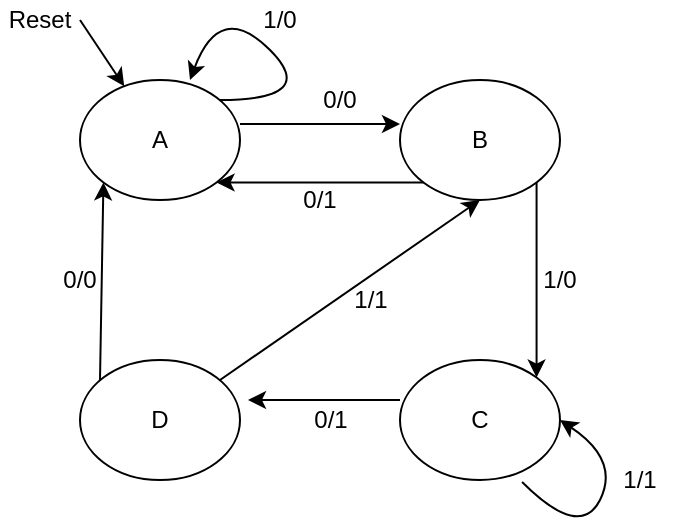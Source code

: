 <mxfile version="12.6.7" type="device"><diagram id="vALkcomsdY_gqE7RZPys" name="Page-1"><mxGraphModel dx="700" dy="752" grid="1" gridSize="10" guides="1" tooltips="1" connect="1" arrows="1" fold="1" page="1" pageScale="1" pageWidth="850" pageHeight="1100" math="0" shadow="0"><root><mxCell id="0"/><mxCell id="1" parent="0"/><mxCell id="SybaKFk64_EQcyGkQ6VQ-1" value="" style="ellipse;whiteSpace=wrap;html=1;" vertex="1" parent="1"><mxGeometry x="200" y="160" width="80" height="60" as="geometry"/></mxCell><mxCell id="SybaKFk64_EQcyGkQ6VQ-2" value="A" style="text;html=1;strokeColor=none;fillColor=none;align=center;verticalAlign=middle;whiteSpace=wrap;rounded=0;" vertex="1" parent="1"><mxGeometry x="220" y="180" width="40" height="20" as="geometry"/></mxCell><mxCell id="SybaKFk64_EQcyGkQ6VQ-3" value="" style="ellipse;whiteSpace=wrap;html=1;" vertex="1" parent="1"><mxGeometry x="360" y="160" width="80" height="60" as="geometry"/></mxCell><mxCell id="SybaKFk64_EQcyGkQ6VQ-4" value="B" style="text;html=1;strokeColor=none;fillColor=none;align=center;verticalAlign=middle;whiteSpace=wrap;rounded=0;" vertex="1" parent="1"><mxGeometry x="380" y="180" width="40" height="20" as="geometry"/></mxCell><mxCell id="SybaKFk64_EQcyGkQ6VQ-5" value="" style="ellipse;whiteSpace=wrap;html=1;" vertex="1" parent="1"><mxGeometry x="360" y="300" width="80" height="60" as="geometry"/></mxCell><mxCell id="SybaKFk64_EQcyGkQ6VQ-6" value="C" style="text;html=1;strokeColor=none;fillColor=none;align=center;verticalAlign=middle;whiteSpace=wrap;rounded=0;" vertex="1" parent="1"><mxGeometry x="380" y="320" width="40" height="20" as="geometry"/></mxCell><mxCell id="SybaKFk64_EQcyGkQ6VQ-7" value="" style="ellipse;whiteSpace=wrap;html=1;" vertex="1" parent="1"><mxGeometry x="200" y="300" width="80" height="60" as="geometry"/></mxCell><mxCell id="SybaKFk64_EQcyGkQ6VQ-8" value="D" style="text;html=1;strokeColor=none;fillColor=none;align=center;verticalAlign=middle;whiteSpace=wrap;rounded=0;" vertex="1" parent="1"><mxGeometry x="220" y="320" width="40" height="20" as="geometry"/></mxCell><mxCell id="SybaKFk64_EQcyGkQ6VQ-9" value="Reset" style="text;html=1;strokeColor=none;fillColor=none;align=center;verticalAlign=middle;whiteSpace=wrap;rounded=0;" vertex="1" parent="1"><mxGeometry x="160" y="120" width="40" height="20" as="geometry"/></mxCell><mxCell id="SybaKFk64_EQcyGkQ6VQ-10" value="" style="endArrow=classic;html=1;" edge="1" parent="1" target="SybaKFk64_EQcyGkQ6VQ-1"><mxGeometry width="50" height="50" relative="1" as="geometry"><mxPoint x="200" y="130" as="sourcePoint"/><mxPoint x="250" y="80" as="targetPoint"/></mxGeometry></mxCell><mxCell id="SybaKFk64_EQcyGkQ6VQ-12" value="" style="curved=1;endArrow=classic;html=1;" edge="1" parent="1"><mxGeometry width="50" height="50" relative="1" as="geometry"><mxPoint x="270" y="170" as="sourcePoint"/><mxPoint x="255" y="160" as="targetPoint"/><Array as="points"><mxPoint x="320" y="170"/><mxPoint x="270" y="120"/></Array></mxGeometry></mxCell><mxCell id="SybaKFk64_EQcyGkQ6VQ-13" value="1/0" style="text;html=1;strokeColor=none;fillColor=none;align=center;verticalAlign=middle;whiteSpace=wrap;rounded=0;" vertex="1" parent="1"><mxGeometry x="280" y="120" width="40" height="20" as="geometry"/></mxCell><mxCell id="SybaKFk64_EQcyGkQ6VQ-14" value="" style="endArrow=classic;html=1;" edge="1" parent="1"><mxGeometry width="50" height="50" relative="1" as="geometry"><mxPoint x="280" y="182" as="sourcePoint"/><mxPoint x="360" y="182" as="targetPoint"/></mxGeometry></mxCell><mxCell id="SybaKFk64_EQcyGkQ6VQ-15" value="0/0" style="text;html=1;strokeColor=none;fillColor=none;align=center;verticalAlign=middle;whiteSpace=wrap;rounded=0;" vertex="1" parent="1"><mxGeometry x="310" y="160" width="40" height="20" as="geometry"/></mxCell><mxCell id="SybaKFk64_EQcyGkQ6VQ-16" value="" style="endArrow=classic;html=1;entryX=1;entryY=1;entryDx=0;entryDy=0;exitX=0;exitY=1;exitDx=0;exitDy=0;" edge="1" parent="1" source="SybaKFk64_EQcyGkQ6VQ-3" target="SybaKFk64_EQcyGkQ6VQ-1"><mxGeometry width="50" height="50" relative="1" as="geometry"><mxPoint x="375" y="220" as="sourcePoint"/><mxPoint x="425" y="170" as="targetPoint"/></mxGeometry></mxCell><mxCell id="SybaKFk64_EQcyGkQ6VQ-18" value="0/1" style="text;html=1;strokeColor=none;fillColor=none;align=center;verticalAlign=middle;whiteSpace=wrap;rounded=0;" vertex="1" parent="1"><mxGeometry x="300" y="210" width="40" height="20" as="geometry"/></mxCell><mxCell id="SybaKFk64_EQcyGkQ6VQ-19" value="" style="endArrow=classic;html=1;entryX=1;entryY=0;entryDx=0;entryDy=0;exitX=1;exitY=1;exitDx=0;exitDy=0;" edge="1" parent="1" source="SybaKFk64_EQcyGkQ6VQ-3" target="SybaKFk64_EQcyGkQ6VQ-5"><mxGeometry width="50" height="50" relative="1" as="geometry"><mxPoint x="420" y="220" as="sourcePoint"/><mxPoint x="470" y="170" as="targetPoint"/></mxGeometry></mxCell><mxCell id="SybaKFk64_EQcyGkQ6VQ-20" value="1/0" style="text;html=1;strokeColor=none;fillColor=none;align=center;verticalAlign=middle;whiteSpace=wrap;rounded=0;" vertex="1" parent="1"><mxGeometry x="420" y="250" width="40" height="20" as="geometry"/></mxCell><mxCell id="SybaKFk64_EQcyGkQ6VQ-21" value="" style="endArrow=classic;html=1;entryX=1.05;entryY=0.333;entryDx=0;entryDy=0;entryPerimeter=0;" edge="1" parent="1" target="SybaKFk64_EQcyGkQ6VQ-7"><mxGeometry width="50" height="50" relative="1" as="geometry"><mxPoint x="360" y="320" as="sourcePoint"/><mxPoint x="410" y="270" as="targetPoint"/></mxGeometry></mxCell><mxCell id="SybaKFk64_EQcyGkQ6VQ-23" value="0/1" style="text;html=1;align=center;verticalAlign=middle;resizable=0;points=[];autosize=1;" vertex="1" parent="1"><mxGeometry x="310" y="320" width="30" height="20" as="geometry"/></mxCell><mxCell id="SybaKFk64_EQcyGkQ6VQ-24" value="" style="curved=1;endArrow=classic;html=1;entryX=1;entryY=0.5;entryDx=0;entryDy=0;exitX=0.763;exitY=1.017;exitDx=0;exitDy=0;exitPerimeter=0;" edge="1" parent="1" source="SybaKFk64_EQcyGkQ6VQ-5" target="SybaKFk64_EQcyGkQ6VQ-5"><mxGeometry width="50" height="50" relative="1" as="geometry"><mxPoint x="380" y="440" as="sourcePoint"/><mxPoint x="510" y="400" as="targetPoint"/><Array as="points"><mxPoint x="450" y="390"/><mxPoint x="470" y="350"/></Array></mxGeometry></mxCell><mxCell id="SybaKFk64_EQcyGkQ6VQ-25" value="1/1" style="text;html=1;strokeColor=none;fillColor=none;align=center;verticalAlign=middle;whiteSpace=wrap;rounded=0;" vertex="1" parent="1"><mxGeometry x="460" y="350" width="40" height="20" as="geometry"/></mxCell><mxCell id="SybaKFk64_EQcyGkQ6VQ-26" value="" style="endArrow=classic;html=1;entryX=0;entryY=1;entryDx=0;entryDy=0;" edge="1" parent="1" target="SybaKFk64_EQcyGkQ6VQ-1"><mxGeometry width="50" height="50" relative="1" as="geometry"><mxPoint x="210" y="310" as="sourcePoint"/><mxPoint x="260" y="260" as="targetPoint"/></mxGeometry></mxCell><mxCell id="SybaKFk64_EQcyGkQ6VQ-27" value="0/0" style="text;html=1;strokeColor=none;fillColor=none;align=center;verticalAlign=middle;whiteSpace=wrap;rounded=0;" vertex="1" parent="1"><mxGeometry x="180" y="250" width="40" height="20" as="geometry"/></mxCell><mxCell id="SybaKFk64_EQcyGkQ6VQ-28" value="" style="endArrow=classic;html=1;entryX=0.5;entryY=1;entryDx=0;entryDy=0;" edge="1" parent="1" target="SybaKFk64_EQcyGkQ6VQ-3"><mxGeometry width="50" height="50" relative="1" as="geometry"><mxPoint x="270" y="310" as="sourcePoint"/><mxPoint x="320" y="260" as="targetPoint"/></mxGeometry></mxCell><mxCell id="SybaKFk64_EQcyGkQ6VQ-29" value="1/1" style="text;html=1;align=center;verticalAlign=middle;resizable=0;points=[];autosize=1;" vertex="1" parent="1"><mxGeometry x="330" y="260" width="30" height="20" as="geometry"/></mxCell></root></mxGraphModel></diagram></mxfile>